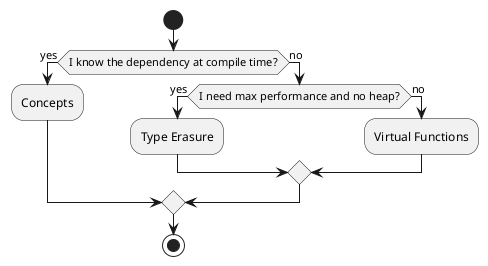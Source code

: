 @startuml

start

if (I know the dependency at compile time?) then (yes)
  :Concepts;
else (no)
   if (I need max performance and no heap?) then (yes)
    :Type Erasure;
   else (no)
    :Virtual Functions;
   endif
endif

stop

@enduml
